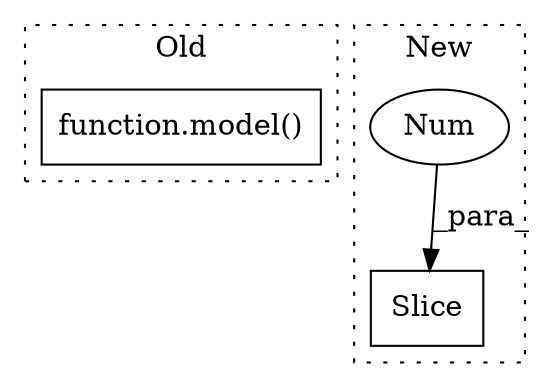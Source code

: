digraph G {
subgraph cluster0 {
1 [label="function.model()" a="75" s="9337,9365" l="6,1" shape="box"];
label = "Old";
style="dotted";
}
subgraph cluster1 {
2 [label="Slice" a="80" s="6859" l="1" shape="box"];
3 [label="Num" a="76" s="6861" l="1" shape="ellipse"];
label = "New";
style="dotted";
}
3 -> 2 [label="_para_"];
}